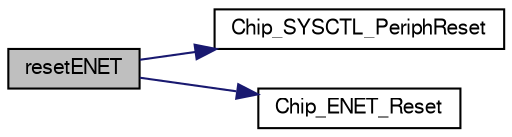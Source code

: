 digraph "resetENET"
{
  edge [fontname="FreeSans",fontsize="10",labelfontname="FreeSans",labelfontsize="10"];
  node [fontname="FreeSans",fontsize="10",shape=record];
  rankdir="LR";
  Node1 [label="resetENET",height=0.2,width=0.4,color="black", fillcolor="grey75", style="filled", fontcolor="black"];
  Node1 -> Node2 [color="midnightblue",fontsize="10",style="solid"];
  Node2 [label="Chip_SYSCTL_PeriphReset",height=0.2,width=0.4,color="black", fillcolor="white", style="filled",URL="$group__SYSCTL__17XX__40XX.html#ga94ee3796eba43742e11809eacb88269b",tooltip="Resets a peripheral. "];
  Node1 -> Node3 [color="midnightblue",fontsize="10",style="solid"];
  Node3 [label="Chip_ENET_Reset",height=0.2,width=0.4,color="black", fillcolor="white", style="filled",URL="$group__ENET__17XX__40XX.html#gae6567d8fb1d427ecf30ce65f48a074b4",tooltip="Resets the ethernet interface. "];
}
